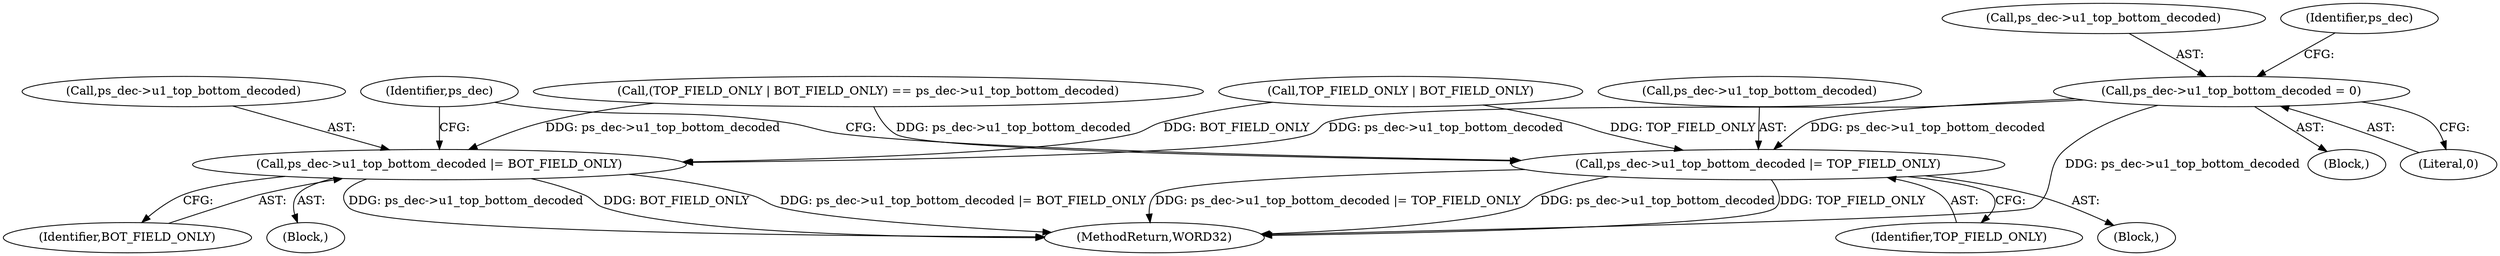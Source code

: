 digraph "0_Android_33ef7de9ddc8ea7eb9cbc440d1cf89957a0c267b@pointer" {
"1000519" [label="(Call,ps_dec->u1_top_bottom_decoded = 0)"];
"1001871" [label="(Call,ps_dec->u1_top_bottom_decoded |= BOT_FIELD_ONLY)"];
"1001878" [label="(Call,ps_dec->u1_top_bottom_decoded |= TOP_FIELD_ONLY)"];
"1001882" [label="(Identifier,TOP_FIELD_ONLY)"];
"1000519" [label="(Call,ps_dec->u1_top_bottom_decoded = 0)"];
"1001889" [label="(Identifier,ps_dec)"];
"1000511" [label="(Call,(TOP_FIELD_ONLY | BOT_FIELD_ONLY) == ps_dec->u1_top_bottom_decoded)"];
"1000520" [label="(Call,ps_dec->u1_top_bottom_decoded)"];
"1001870" [label="(Block,)"];
"1001871" [label="(Call,ps_dec->u1_top_bottom_decoded |= BOT_FIELD_ONLY)"];
"1001872" [label="(Call,ps_dec->u1_top_bottom_decoded)"];
"1000512" [label="(Call,TOP_FIELD_ONLY | BOT_FIELD_ONLY)"];
"1000526" [label="(Identifier,ps_dec)"];
"1001879" [label="(Call,ps_dec->u1_top_bottom_decoded)"];
"1000518" [label="(Block,)"];
"1001877" [label="(Block,)"];
"1001875" [label="(Identifier,BOT_FIELD_ONLY)"];
"1001878" [label="(Call,ps_dec->u1_top_bottom_decoded |= TOP_FIELD_ONLY)"];
"1000523" [label="(Literal,0)"];
"1002186" [label="(MethodReturn,WORD32)"];
"1000519" -> "1000518"  [label="AST: "];
"1000519" -> "1000523"  [label="CFG: "];
"1000520" -> "1000519"  [label="AST: "];
"1000523" -> "1000519"  [label="AST: "];
"1000526" -> "1000519"  [label="CFG: "];
"1000519" -> "1002186"  [label="DDG: ps_dec->u1_top_bottom_decoded"];
"1000519" -> "1001871"  [label="DDG: ps_dec->u1_top_bottom_decoded"];
"1000519" -> "1001878"  [label="DDG: ps_dec->u1_top_bottom_decoded"];
"1001871" -> "1001870"  [label="AST: "];
"1001871" -> "1001875"  [label="CFG: "];
"1001872" -> "1001871"  [label="AST: "];
"1001875" -> "1001871"  [label="AST: "];
"1001889" -> "1001871"  [label="CFG: "];
"1001871" -> "1002186"  [label="DDG: ps_dec->u1_top_bottom_decoded"];
"1001871" -> "1002186"  [label="DDG: BOT_FIELD_ONLY"];
"1001871" -> "1002186"  [label="DDG: ps_dec->u1_top_bottom_decoded |= BOT_FIELD_ONLY"];
"1000511" -> "1001871"  [label="DDG: ps_dec->u1_top_bottom_decoded"];
"1000512" -> "1001871"  [label="DDG: BOT_FIELD_ONLY"];
"1001878" -> "1001877"  [label="AST: "];
"1001878" -> "1001882"  [label="CFG: "];
"1001879" -> "1001878"  [label="AST: "];
"1001882" -> "1001878"  [label="AST: "];
"1001889" -> "1001878"  [label="CFG: "];
"1001878" -> "1002186"  [label="DDG: ps_dec->u1_top_bottom_decoded |= TOP_FIELD_ONLY"];
"1001878" -> "1002186"  [label="DDG: ps_dec->u1_top_bottom_decoded"];
"1001878" -> "1002186"  [label="DDG: TOP_FIELD_ONLY"];
"1000511" -> "1001878"  [label="DDG: ps_dec->u1_top_bottom_decoded"];
"1000512" -> "1001878"  [label="DDG: TOP_FIELD_ONLY"];
}
